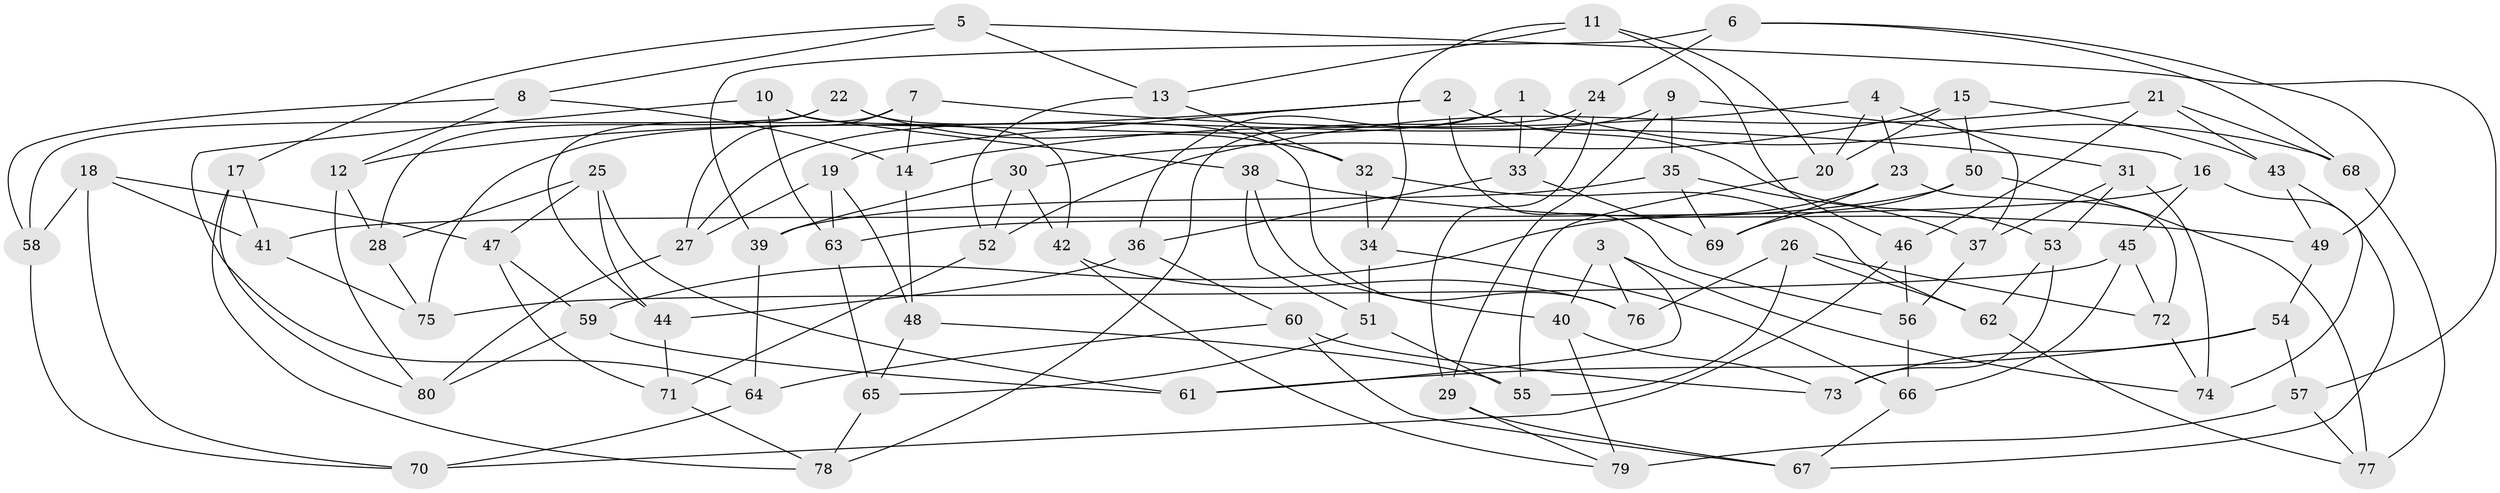 // coarse degree distribution, {3: 0.03571428571428571, 10: 0.03571428571428571, 9: 0.017857142857142856, 4: 0.6785714285714286, 6: 0.17857142857142858, 8: 0.03571428571428571, 5: 0.017857142857142856}
// Generated by graph-tools (version 1.1) at 2025/20/03/04/25 18:20:54]
// undirected, 80 vertices, 160 edges
graph export_dot {
graph [start="1"]
  node [color=gray90,style=filled];
  1;
  2;
  3;
  4;
  5;
  6;
  7;
  8;
  9;
  10;
  11;
  12;
  13;
  14;
  15;
  16;
  17;
  18;
  19;
  20;
  21;
  22;
  23;
  24;
  25;
  26;
  27;
  28;
  29;
  30;
  31;
  32;
  33;
  34;
  35;
  36;
  37;
  38;
  39;
  40;
  41;
  42;
  43;
  44;
  45;
  46;
  47;
  48;
  49;
  50;
  51;
  52;
  53;
  54;
  55;
  56;
  57;
  58;
  59;
  60;
  61;
  62;
  63;
  64;
  65;
  66;
  67;
  68;
  69;
  70;
  71;
  72;
  73;
  74;
  75;
  76;
  77;
  78;
  79;
  80;
  1 -- 68;
  1 -- 33;
  1 -- 75;
  1 -- 36;
  2 -- 53;
  2 -- 12;
  2 -- 56;
  2 -- 19;
  3 -- 76;
  3 -- 74;
  3 -- 40;
  3 -- 61;
  4 -- 23;
  4 -- 37;
  4 -- 14;
  4 -- 20;
  5 -- 8;
  5 -- 57;
  5 -- 17;
  5 -- 13;
  6 -- 24;
  6 -- 49;
  6 -- 39;
  6 -- 68;
  7 -- 44;
  7 -- 14;
  7 -- 27;
  7 -- 31;
  8 -- 14;
  8 -- 12;
  8 -- 58;
  9 -- 35;
  9 -- 29;
  9 -- 27;
  9 -- 16;
  10 -- 64;
  10 -- 63;
  10 -- 38;
  10 -- 42;
  11 -- 20;
  11 -- 13;
  11 -- 46;
  11 -- 34;
  12 -- 28;
  12 -- 80;
  13 -- 32;
  13 -- 52;
  14 -- 48;
  15 -- 30;
  15 -- 43;
  15 -- 20;
  15 -- 50;
  16 -- 41;
  16 -- 45;
  16 -- 67;
  17 -- 80;
  17 -- 78;
  17 -- 41;
  18 -- 41;
  18 -- 70;
  18 -- 58;
  18 -- 47;
  19 -- 63;
  19 -- 48;
  19 -- 27;
  20 -- 55;
  21 -- 68;
  21 -- 46;
  21 -- 52;
  21 -- 43;
  22 -- 32;
  22 -- 58;
  22 -- 76;
  22 -- 28;
  23 -- 72;
  23 -- 59;
  23 -- 69;
  24 -- 78;
  24 -- 29;
  24 -- 33;
  25 -- 28;
  25 -- 47;
  25 -- 61;
  25 -- 44;
  26 -- 55;
  26 -- 62;
  26 -- 76;
  26 -- 72;
  27 -- 80;
  28 -- 75;
  29 -- 67;
  29 -- 79;
  30 -- 39;
  30 -- 42;
  30 -- 52;
  31 -- 74;
  31 -- 37;
  31 -- 53;
  32 -- 62;
  32 -- 34;
  33 -- 69;
  33 -- 36;
  34 -- 66;
  34 -- 51;
  35 -- 69;
  35 -- 39;
  35 -- 37;
  36 -- 60;
  36 -- 44;
  37 -- 56;
  38 -- 51;
  38 -- 40;
  38 -- 49;
  39 -- 64;
  40 -- 73;
  40 -- 79;
  41 -- 75;
  42 -- 79;
  42 -- 76;
  43 -- 74;
  43 -- 49;
  44 -- 71;
  45 -- 72;
  45 -- 66;
  45 -- 75;
  46 -- 70;
  46 -- 56;
  47 -- 59;
  47 -- 71;
  48 -- 65;
  48 -- 55;
  49 -- 54;
  50 -- 69;
  50 -- 77;
  50 -- 63;
  51 -- 55;
  51 -- 65;
  52 -- 71;
  53 -- 62;
  53 -- 73;
  54 -- 57;
  54 -- 73;
  54 -- 61;
  56 -- 66;
  57 -- 77;
  57 -- 79;
  58 -- 70;
  59 -- 61;
  59 -- 80;
  60 -- 73;
  60 -- 67;
  60 -- 64;
  62 -- 77;
  63 -- 65;
  64 -- 70;
  65 -- 78;
  66 -- 67;
  68 -- 77;
  71 -- 78;
  72 -- 74;
}
